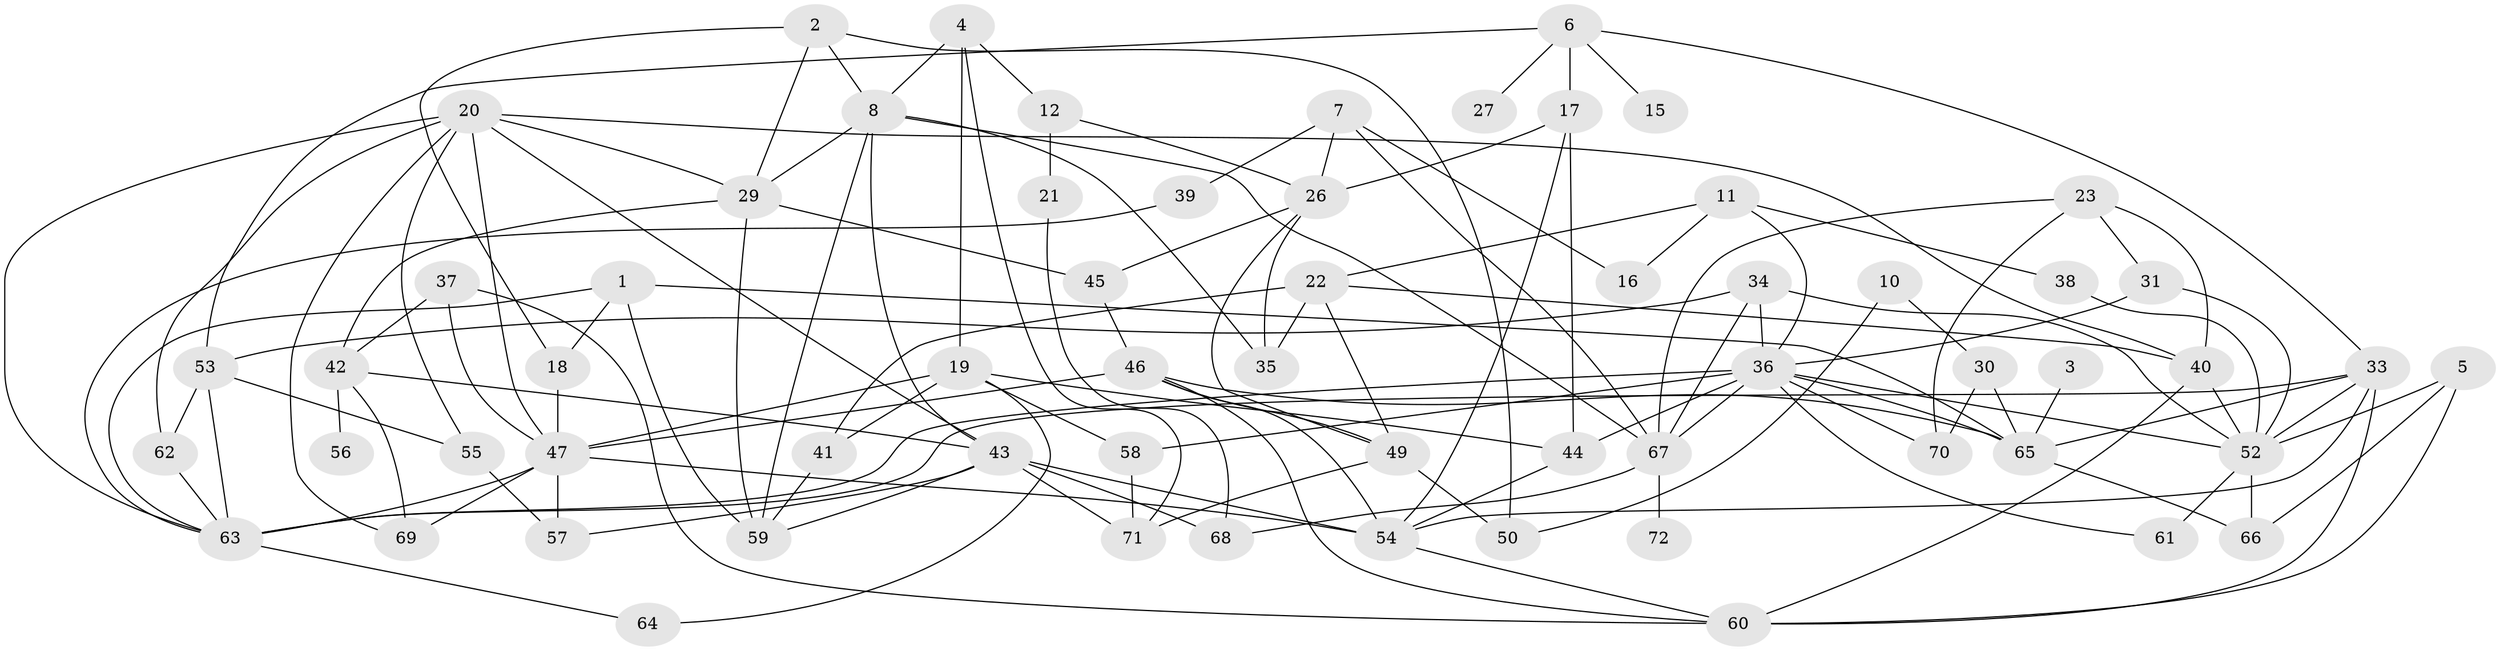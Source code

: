 // original degree distribution, {4: 0.14685314685314685, 3: 0.24475524475524477, 1: 0.14685314685314685, 2: 0.21678321678321677, 5: 0.1048951048951049, 7: 0.02097902097902098, 6: 0.04195804195804196, 0: 0.06293706293706294, 8: 0.013986013986013986}
// Generated by graph-tools (version 1.1) at 2025/35/03/04/25 23:35:50]
// undirected, 63 vertices, 133 edges
graph export_dot {
  node [color=gray90,style=filled];
  1;
  2;
  3;
  4;
  5;
  6;
  7;
  8;
  10;
  11;
  12;
  15;
  16;
  17;
  18;
  19;
  20;
  21;
  22;
  23;
  26;
  27;
  29;
  30;
  31;
  33;
  34;
  35;
  36;
  37;
  38;
  39;
  40;
  41;
  42;
  43;
  44;
  45;
  46;
  47;
  49;
  50;
  52;
  53;
  54;
  55;
  56;
  57;
  58;
  59;
  60;
  61;
  62;
  63;
  64;
  65;
  66;
  67;
  68;
  69;
  70;
  71;
  72;
  1 -- 18 [weight=1.0];
  1 -- 59 [weight=1.0];
  1 -- 63 [weight=1.0];
  1 -- 65 [weight=1.0];
  2 -- 8 [weight=1.0];
  2 -- 18 [weight=1.0];
  2 -- 29 [weight=1.0];
  2 -- 50 [weight=1.0];
  3 -- 65 [weight=1.0];
  4 -- 8 [weight=1.0];
  4 -- 12 [weight=1.0];
  4 -- 19 [weight=1.0];
  4 -- 71 [weight=1.0];
  5 -- 52 [weight=1.0];
  5 -- 60 [weight=1.0];
  5 -- 66 [weight=1.0];
  6 -- 15 [weight=1.0];
  6 -- 17 [weight=1.0];
  6 -- 27 [weight=1.0];
  6 -- 33 [weight=1.0];
  6 -- 53 [weight=1.0];
  7 -- 16 [weight=1.0];
  7 -- 26 [weight=1.0];
  7 -- 39 [weight=1.0];
  7 -- 67 [weight=1.0];
  8 -- 29 [weight=1.0];
  8 -- 35 [weight=1.0];
  8 -- 43 [weight=1.0];
  8 -- 59 [weight=1.0];
  8 -- 67 [weight=1.0];
  10 -- 30 [weight=1.0];
  10 -- 50 [weight=1.0];
  11 -- 16 [weight=1.0];
  11 -- 22 [weight=1.0];
  11 -- 36 [weight=1.0];
  11 -- 38 [weight=1.0];
  12 -- 21 [weight=1.0];
  12 -- 26 [weight=1.0];
  17 -- 26 [weight=1.0];
  17 -- 44 [weight=1.0];
  17 -- 54 [weight=1.0];
  18 -- 47 [weight=1.0];
  19 -- 41 [weight=1.0];
  19 -- 44 [weight=1.0];
  19 -- 47 [weight=1.0];
  19 -- 58 [weight=1.0];
  19 -- 64 [weight=1.0];
  20 -- 29 [weight=1.0];
  20 -- 40 [weight=1.0];
  20 -- 43 [weight=1.0];
  20 -- 47 [weight=1.0];
  20 -- 55 [weight=1.0];
  20 -- 62 [weight=1.0];
  20 -- 63 [weight=1.0];
  20 -- 69 [weight=1.0];
  21 -- 68 [weight=1.0];
  22 -- 35 [weight=1.0];
  22 -- 40 [weight=1.0];
  22 -- 41 [weight=1.0];
  22 -- 49 [weight=1.0];
  23 -- 31 [weight=1.0];
  23 -- 40 [weight=1.0];
  23 -- 67 [weight=1.0];
  23 -- 70 [weight=1.0];
  26 -- 35 [weight=1.0];
  26 -- 45 [weight=1.0];
  26 -- 49 [weight=1.0];
  29 -- 42 [weight=1.0];
  29 -- 45 [weight=1.0];
  29 -- 59 [weight=1.0];
  30 -- 65 [weight=1.0];
  30 -- 70 [weight=1.0];
  31 -- 36 [weight=2.0];
  31 -- 52 [weight=1.0];
  33 -- 52 [weight=1.0];
  33 -- 54 [weight=1.0];
  33 -- 60 [weight=1.0];
  33 -- 63 [weight=1.0];
  33 -- 65 [weight=1.0];
  34 -- 36 [weight=1.0];
  34 -- 52 [weight=1.0];
  34 -- 53 [weight=1.0];
  34 -- 67 [weight=1.0];
  36 -- 44 [weight=1.0];
  36 -- 52 [weight=1.0];
  36 -- 58 [weight=1.0];
  36 -- 61 [weight=1.0];
  36 -- 63 [weight=1.0];
  36 -- 65 [weight=1.0];
  36 -- 67 [weight=1.0];
  36 -- 70 [weight=1.0];
  37 -- 42 [weight=1.0];
  37 -- 47 [weight=1.0];
  37 -- 60 [weight=1.0];
  38 -- 52 [weight=1.0];
  39 -- 63 [weight=1.0];
  40 -- 52 [weight=1.0];
  40 -- 60 [weight=1.0];
  41 -- 59 [weight=1.0];
  42 -- 43 [weight=1.0];
  42 -- 56 [weight=1.0];
  42 -- 69 [weight=1.0];
  43 -- 54 [weight=1.0];
  43 -- 57 [weight=1.0];
  43 -- 59 [weight=1.0];
  43 -- 68 [weight=1.0];
  43 -- 71 [weight=1.0];
  44 -- 54 [weight=1.0];
  45 -- 46 [weight=1.0];
  46 -- 47 [weight=1.0];
  46 -- 49 [weight=1.0];
  46 -- 54 [weight=1.0];
  46 -- 60 [weight=1.0];
  46 -- 65 [weight=1.0];
  47 -- 54 [weight=2.0];
  47 -- 57 [weight=2.0];
  47 -- 63 [weight=1.0];
  47 -- 69 [weight=1.0];
  49 -- 50 [weight=1.0];
  49 -- 71 [weight=1.0];
  52 -- 61 [weight=1.0];
  52 -- 66 [weight=1.0];
  53 -- 55 [weight=1.0];
  53 -- 62 [weight=1.0];
  53 -- 63 [weight=1.0];
  54 -- 60 [weight=1.0];
  55 -- 57 [weight=1.0];
  58 -- 71 [weight=1.0];
  62 -- 63 [weight=1.0];
  63 -- 64 [weight=1.0];
  65 -- 66 [weight=1.0];
  67 -- 68 [weight=1.0];
  67 -- 72 [weight=1.0];
}
